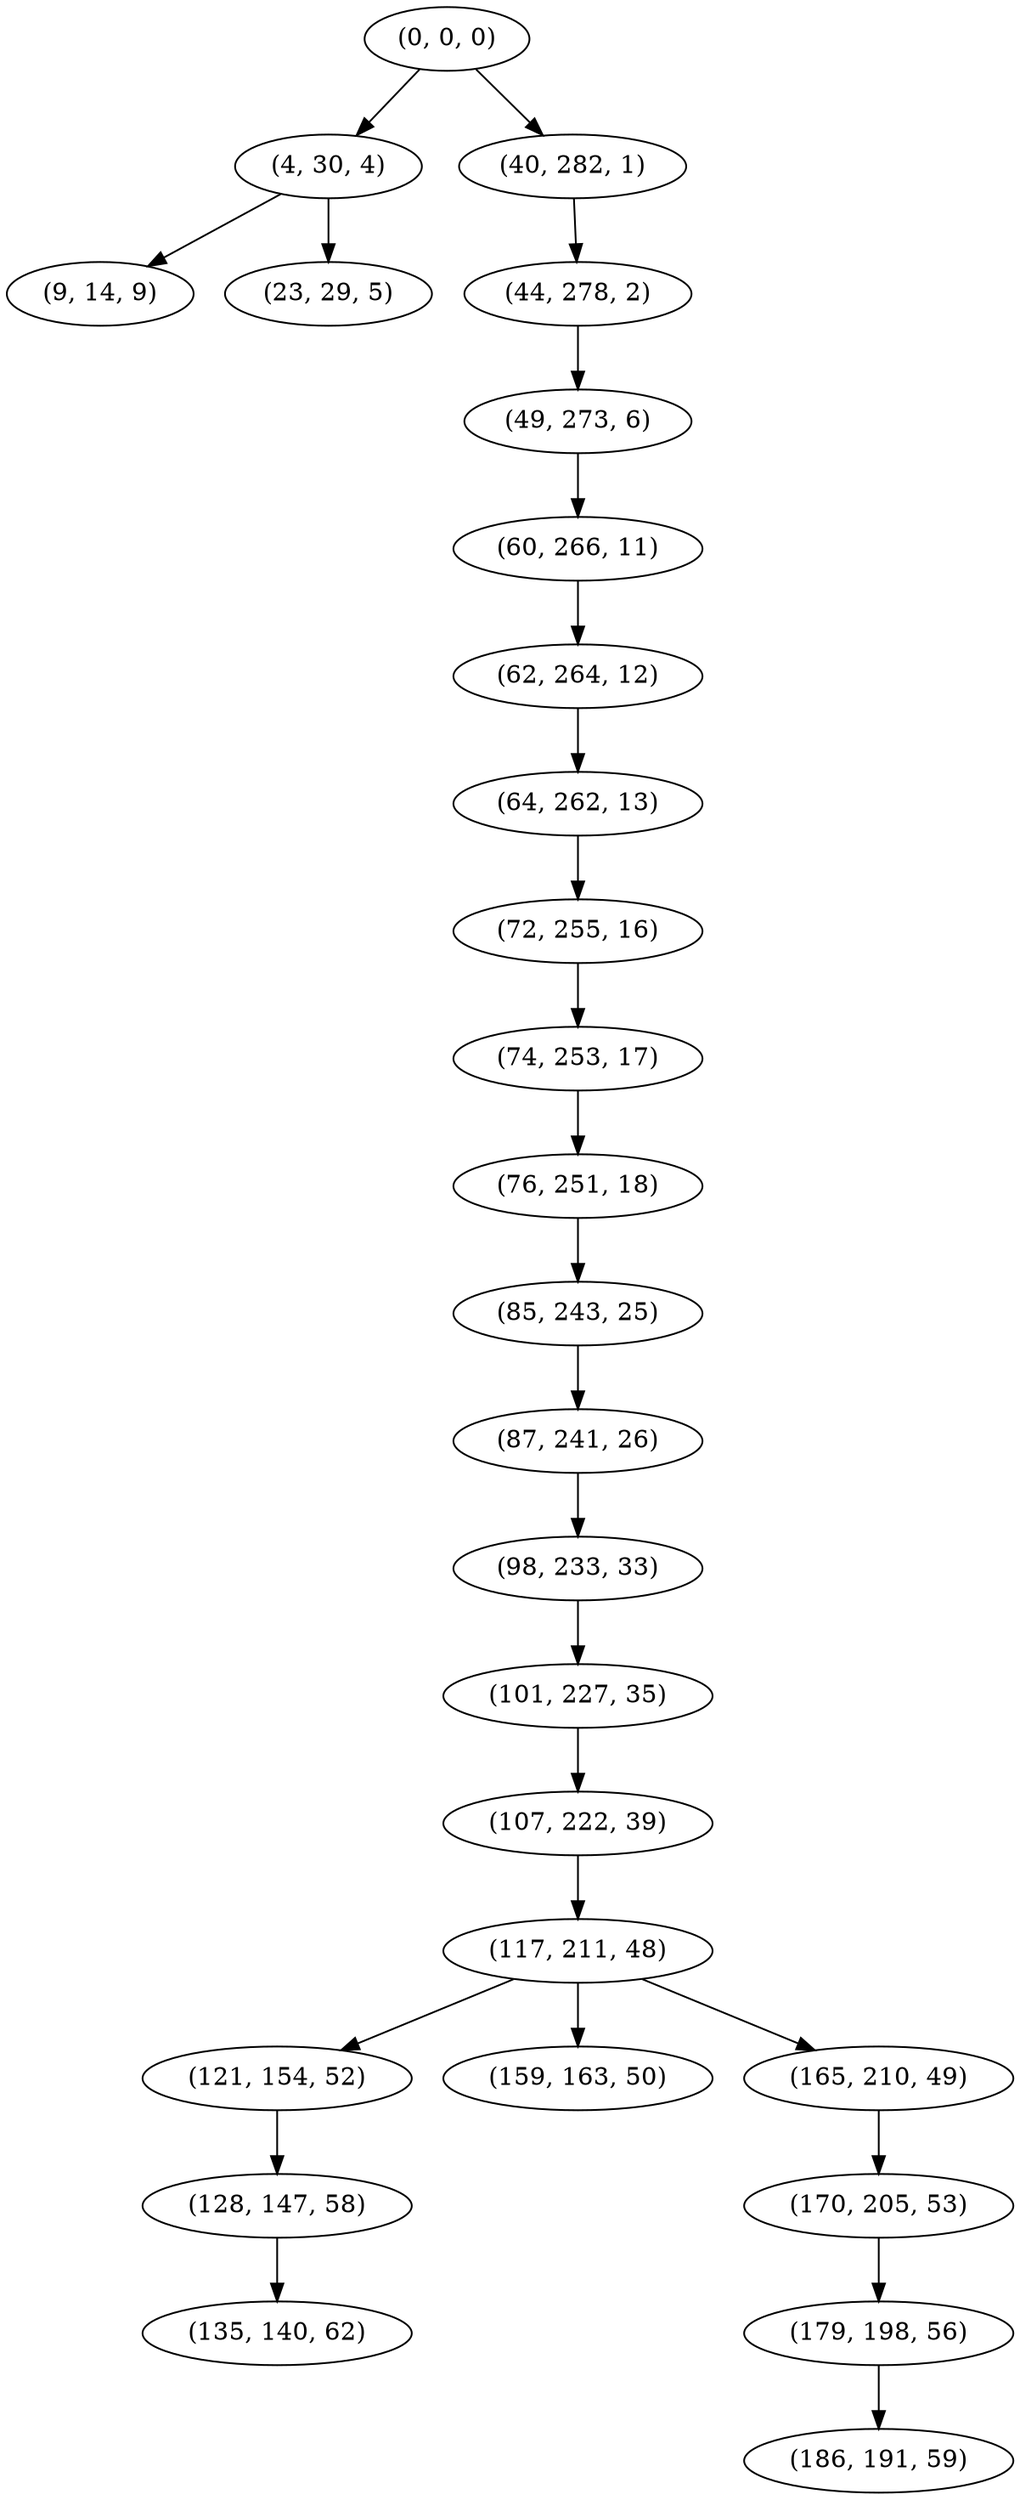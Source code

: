 digraph tree {
    "(0, 0, 0)";
    "(4, 30, 4)";
    "(9, 14, 9)";
    "(23, 29, 5)";
    "(40, 282, 1)";
    "(44, 278, 2)";
    "(49, 273, 6)";
    "(60, 266, 11)";
    "(62, 264, 12)";
    "(64, 262, 13)";
    "(72, 255, 16)";
    "(74, 253, 17)";
    "(76, 251, 18)";
    "(85, 243, 25)";
    "(87, 241, 26)";
    "(98, 233, 33)";
    "(101, 227, 35)";
    "(107, 222, 39)";
    "(117, 211, 48)";
    "(121, 154, 52)";
    "(128, 147, 58)";
    "(135, 140, 62)";
    "(159, 163, 50)";
    "(165, 210, 49)";
    "(170, 205, 53)";
    "(179, 198, 56)";
    "(186, 191, 59)";
    "(0, 0, 0)" -> "(4, 30, 4)";
    "(0, 0, 0)" -> "(40, 282, 1)";
    "(4, 30, 4)" -> "(9, 14, 9)";
    "(4, 30, 4)" -> "(23, 29, 5)";
    "(40, 282, 1)" -> "(44, 278, 2)";
    "(44, 278, 2)" -> "(49, 273, 6)";
    "(49, 273, 6)" -> "(60, 266, 11)";
    "(60, 266, 11)" -> "(62, 264, 12)";
    "(62, 264, 12)" -> "(64, 262, 13)";
    "(64, 262, 13)" -> "(72, 255, 16)";
    "(72, 255, 16)" -> "(74, 253, 17)";
    "(74, 253, 17)" -> "(76, 251, 18)";
    "(76, 251, 18)" -> "(85, 243, 25)";
    "(85, 243, 25)" -> "(87, 241, 26)";
    "(87, 241, 26)" -> "(98, 233, 33)";
    "(98, 233, 33)" -> "(101, 227, 35)";
    "(101, 227, 35)" -> "(107, 222, 39)";
    "(107, 222, 39)" -> "(117, 211, 48)";
    "(117, 211, 48)" -> "(121, 154, 52)";
    "(117, 211, 48)" -> "(159, 163, 50)";
    "(117, 211, 48)" -> "(165, 210, 49)";
    "(121, 154, 52)" -> "(128, 147, 58)";
    "(128, 147, 58)" -> "(135, 140, 62)";
    "(165, 210, 49)" -> "(170, 205, 53)";
    "(170, 205, 53)" -> "(179, 198, 56)";
    "(179, 198, 56)" -> "(186, 191, 59)";
}
